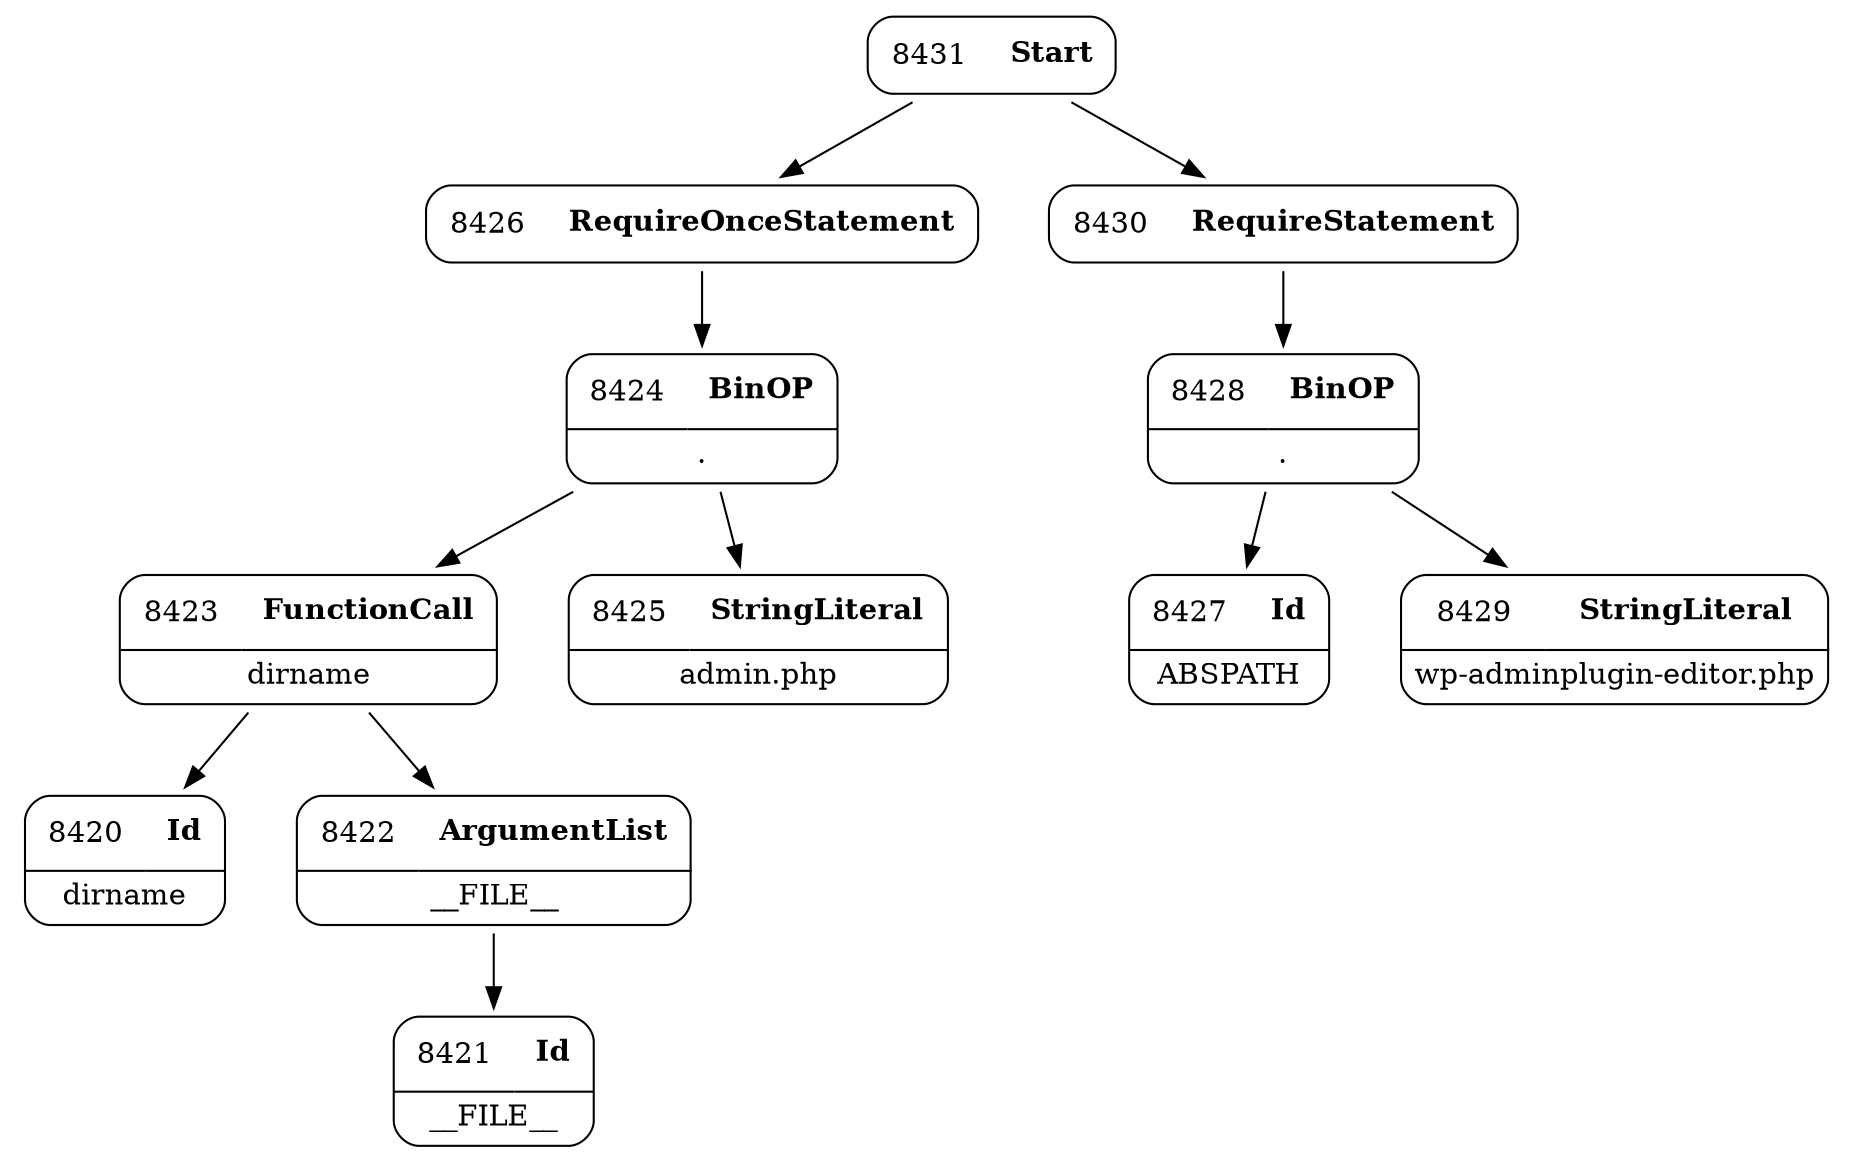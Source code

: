 digraph ast {
node [shape=none];
8420 [label=<<TABLE border='1' cellspacing='0' cellpadding='10' style='rounded' ><TR><TD border='0'>8420</TD><TD border='0'><B>Id</B></TD></TR><HR/><TR><TD border='0' cellpadding='5' colspan='2'>dirname</TD></TR></TABLE>>];
8421 [label=<<TABLE border='1' cellspacing='0' cellpadding='10' style='rounded' ><TR><TD border='0'>8421</TD><TD border='0'><B>Id</B></TD></TR><HR/><TR><TD border='0' cellpadding='5' colspan='2'>__FILE__</TD></TR></TABLE>>];
8422 [label=<<TABLE border='1' cellspacing='0' cellpadding='10' style='rounded' ><TR><TD border='0'>8422</TD><TD border='0'><B>ArgumentList</B></TD></TR><HR/><TR><TD border='0' cellpadding='5' colspan='2'>__FILE__</TD></TR></TABLE>>];
8422 -> 8421 [weight=2];
8423 [label=<<TABLE border='1' cellspacing='0' cellpadding='10' style='rounded' ><TR><TD border='0'>8423</TD><TD border='0'><B>FunctionCall</B></TD></TR><HR/><TR><TD border='0' cellpadding='5' colspan='2'>dirname</TD></TR></TABLE>>];
8423 -> 8420 [weight=2];
8423 -> 8422 [weight=2];
8424 [label=<<TABLE border='1' cellspacing='0' cellpadding='10' style='rounded' ><TR><TD border='0'>8424</TD><TD border='0'><B>BinOP</B></TD></TR><HR/><TR><TD border='0' cellpadding='5' colspan='2'>.</TD></TR></TABLE>>];
8424 -> 8423 [weight=2];
8424 -> 8425 [weight=2];
8425 [label=<<TABLE border='1' cellspacing='0' cellpadding='10' style='rounded' ><TR><TD border='0'>8425</TD><TD border='0'><B>StringLiteral</B></TD></TR><HR/><TR><TD border='0' cellpadding='5' colspan='2'>admin.php</TD></TR></TABLE>>];
8426 [label=<<TABLE border='1' cellspacing='0' cellpadding='10' style='rounded' ><TR><TD border='0'>8426</TD><TD border='0'><B>RequireOnceStatement</B></TD></TR></TABLE>>];
8426 -> 8424 [weight=2];
8427 [label=<<TABLE border='1' cellspacing='0' cellpadding='10' style='rounded' ><TR><TD border='0'>8427</TD><TD border='0'><B>Id</B></TD></TR><HR/><TR><TD border='0' cellpadding='5' colspan='2'>ABSPATH</TD></TR></TABLE>>];
8428 [label=<<TABLE border='1' cellspacing='0' cellpadding='10' style='rounded' ><TR><TD border='0'>8428</TD><TD border='0'><B>BinOP</B></TD></TR><HR/><TR><TD border='0' cellpadding='5' colspan='2'>.</TD></TR></TABLE>>];
8428 -> 8427 [weight=2];
8428 -> 8429 [weight=2];
8429 [label=<<TABLE border='1' cellspacing='0' cellpadding='10' style='rounded' ><TR><TD border='0'>8429</TD><TD border='0'><B>StringLiteral</B></TD></TR><HR/><TR><TD border='0' cellpadding='5' colspan='2'>wp-adminplugin-editor.php</TD></TR></TABLE>>];
8430 [label=<<TABLE border='1' cellspacing='0' cellpadding='10' style='rounded' ><TR><TD border='0'>8430</TD><TD border='0'><B>RequireStatement</B></TD></TR></TABLE>>];
8430 -> 8428 [weight=2];
8431 [label=<<TABLE border='1' cellspacing='0' cellpadding='10' style='rounded' ><TR><TD border='0'>8431</TD><TD border='0'><B>Start</B></TD></TR></TABLE>>];
8431 -> 8426 [weight=2];
8431 -> 8430 [weight=2];
}
